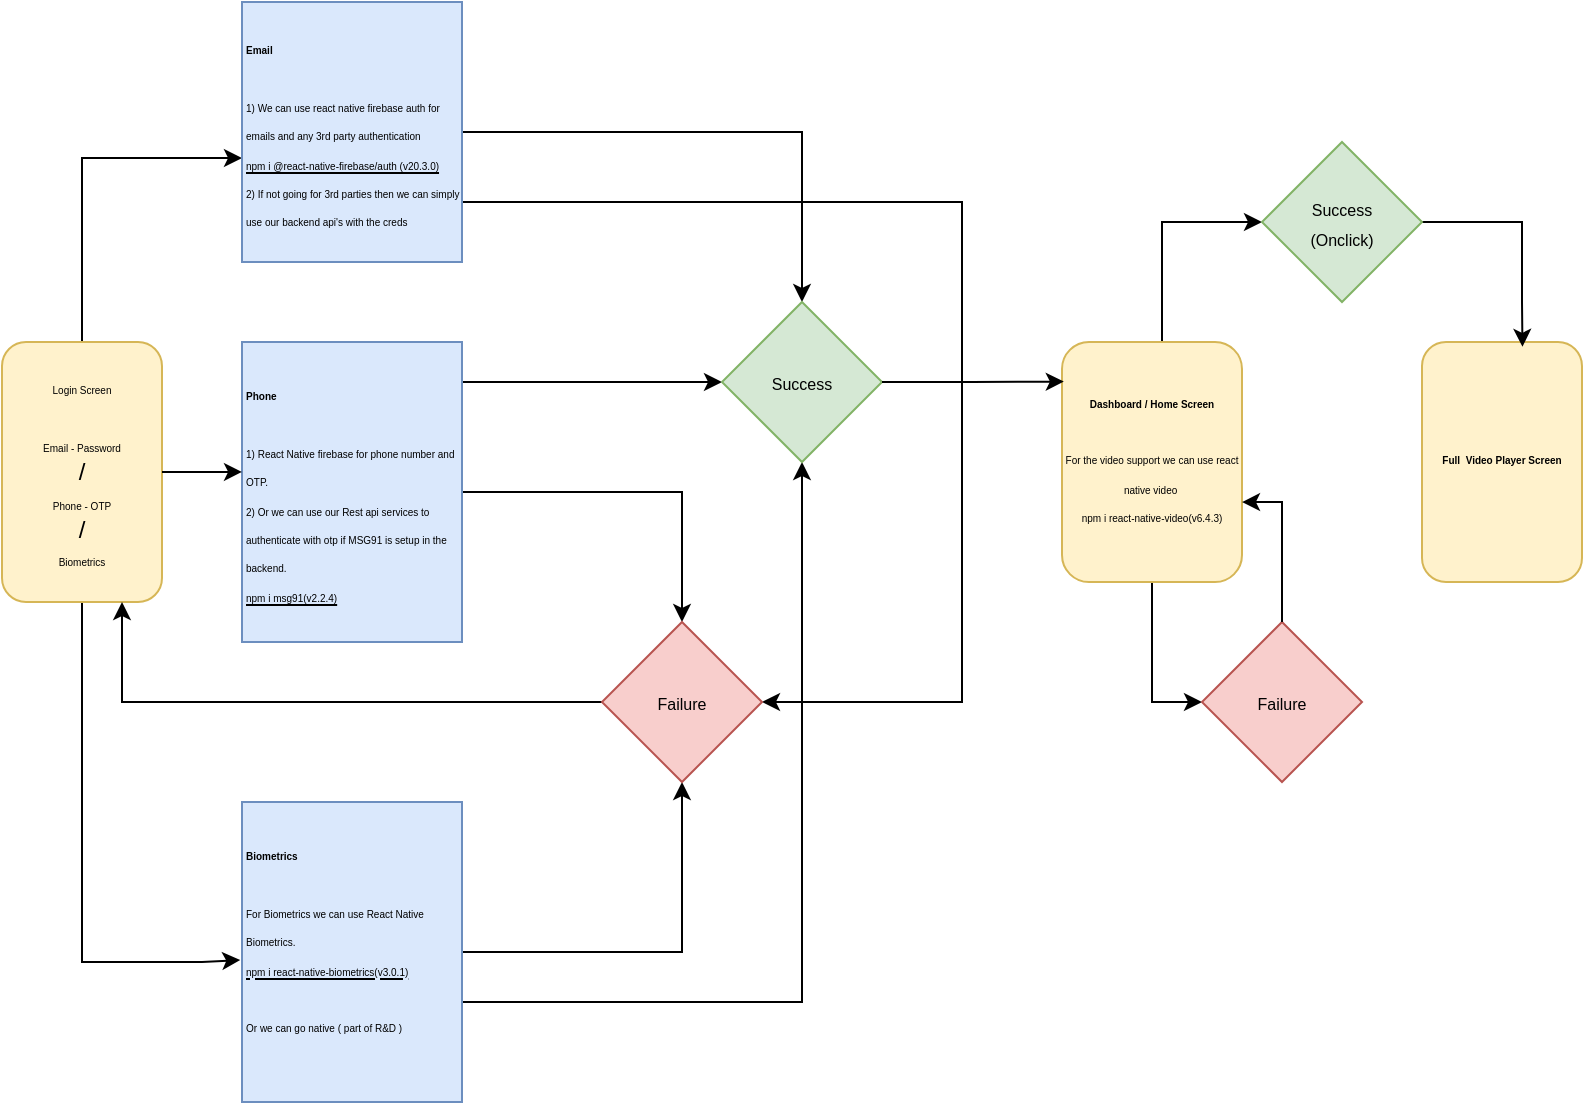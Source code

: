 <mxfile version="24.7.7">
  <diagram name="Page-1" id="oaQIIAKfHLpsXldNzGFO">
    <mxGraphModel dx="763" dy="492" grid="1" gridSize="10" guides="1" tooltips="1" connect="1" arrows="1" fold="1" page="1" pageScale="1" pageWidth="827" pageHeight="1169" math="0" shadow="0">
      <root>
        <mxCell id="0" />
        <mxCell id="1" parent="0" />
        <mxCell id="cIP_lar1Pl5s2tmm1vay-6" style="edgeStyle=orthogonalEdgeStyle;rounded=0;orthogonalLoop=1;jettySize=auto;html=1;exitX=0.5;exitY=0;exitDx=0;exitDy=0;entryX=0;entryY=0.6;entryDx=0;entryDy=0;entryPerimeter=0;" edge="1" parent="1" source="cIP_lar1Pl5s2tmm1vay-1" target="cIP_lar1Pl5s2tmm1vay-5">
          <mxGeometry relative="1" as="geometry">
            <mxPoint x="55.148" y="140" as="targetPoint" />
          </mxGeometry>
        </mxCell>
        <mxCell id="cIP_lar1Pl5s2tmm1vay-13" style="edgeStyle=orthogonalEdgeStyle;rounded=0;orthogonalLoop=1;jettySize=auto;html=1;entryX=-0.008;entryY=0.527;entryDx=0;entryDy=0;entryPerimeter=0;" edge="1" parent="1" source="cIP_lar1Pl5s2tmm1vay-1" target="cIP_lar1Pl5s2tmm1vay-11">
          <mxGeometry relative="1" as="geometry">
            <mxPoint x="60.0" y="500" as="targetPoint" />
            <Array as="points">
              <mxPoint x="60" y="530" />
              <mxPoint x="120" y="530" />
            </Array>
          </mxGeometry>
        </mxCell>
        <mxCell id="cIP_lar1Pl5s2tmm1vay-1" value="&lt;span style=&quot;font-size: 5px;&quot;&gt;Login Screen&lt;/span&gt;&lt;div&gt;&lt;span style=&quot;font-size: 5px;&quot;&gt;&lt;br&gt;&lt;/span&gt;&lt;div&gt;&lt;span style=&quot;font-size: 5px;&quot;&gt;Email - Password&lt;/span&gt;&lt;/div&gt;&lt;div&gt;/&lt;/div&gt;&lt;div&gt;&lt;span style=&quot;font-size: 5px;&quot;&gt;Phone - OTP&lt;/span&gt;&lt;/div&gt;&lt;div&gt;&lt;font style=&quot;font-size: 12px;&quot;&gt;/&lt;/font&gt;&lt;/div&gt;&lt;div&gt;&lt;span style=&quot;font-size: 5px;&quot;&gt;Biometrics&lt;/span&gt;&lt;/div&gt;&lt;/div&gt;" style="rounded=1;whiteSpace=wrap;html=1;fillColor=#fff2cc;strokeColor=#d6b656;" vertex="1" parent="1">
          <mxGeometry x="20" y="220" width="80" height="130" as="geometry" />
        </mxCell>
        <mxCell id="cIP_lar1Pl5s2tmm1vay-28" style="edgeStyle=orthogonalEdgeStyle;rounded=0;orthogonalLoop=1;jettySize=auto;html=1;entryX=0;entryY=0.5;entryDx=0;entryDy=0;" edge="1" parent="1" source="cIP_lar1Pl5s2tmm1vay-3" target="cIP_lar1Pl5s2tmm1vay-27">
          <mxGeometry relative="1" as="geometry">
            <Array as="points">
              <mxPoint x="600" y="160" />
            </Array>
          </mxGeometry>
        </mxCell>
        <mxCell id="cIP_lar1Pl5s2tmm1vay-31" style="edgeStyle=orthogonalEdgeStyle;rounded=0;orthogonalLoop=1;jettySize=auto;html=1;entryX=0;entryY=0.5;entryDx=0;entryDy=0;" edge="1" parent="1" source="cIP_lar1Pl5s2tmm1vay-3" target="cIP_lar1Pl5s2tmm1vay-30">
          <mxGeometry relative="1" as="geometry" />
        </mxCell>
        <mxCell id="cIP_lar1Pl5s2tmm1vay-3" value="&lt;div&gt;&lt;div style=&quot;&quot;&gt;&lt;span style=&quot;font-size: 5px;&quot;&gt;&lt;b&gt;Dashboard / Home Screen&lt;/b&gt;&lt;/span&gt;&lt;/div&gt;&lt;div style=&quot;&quot;&gt;&lt;span style=&quot;font-size: 5px;&quot;&gt;&lt;br&gt;&lt;/span&gt;&lt;/div&gt;&lt;div style=&quot;&quot;&gt;&lt;span style=&quot;font-size: 5px;&quot;&gt;For the video support we can use react native video&amp;nbsp;&lt;/span&gt;&lt;/div&gt;&lt;div style=&quot;&quot;&gt;&lt;span style=&quot;font-size: 5px;&quot;&gt;npm i react-native-video(v6.4.3)&lt;/span&gt;&lt;/div&gt;&lt;div style=&quot;font-size: 5px;&quot;&gt;&lt;br&gt;&lt;/div&gt;&lt;/div&gt;" style="rounded=1;whiteSpace=wrap;html=1;fillColor=#fff2cc;strokeColor=#d6b656;" vertex="1" parent="1">
          <mxGeometry x="550" y="220" width="90" height="120" as="geometry" />
        </mxCell>
        <mxCell id="cIP_lar1Pl5s2tmm1vay-20" style="edgeStyle=orthogonalEdgeStyle;rounded=0;orthogonalLoop=1;jettySize=auto;html=1;" edge="1" parent="1" source="cIP_lar1Pl5s2tmm1vay-5" target="cIP_lar1Pl5s2tmm1vay-15">
          <mxGeometry relative="1" as="geometry" />
        </mxCell>
        <mxCell id="cIP_lar1Pl5s2tmm1vay-23" style="edgeStyle=orthogonalEdgeStyle;rounded=0;orthogonalLoop=1;jettySize=auto;html=1;entryX=1;entryY=0.5;entryDx=0;entryDy=0;" edge="1" parent="1" source="cIP_lar1Pl5s2tmm1vay-5" target="cIP_lar1Pl5s2tmm1vay-16">
          <mxGeometry relative="1" as="geometry">
            <mxPoint x="350" y="320.0" as="targetPoint" />
            <Array as="points">
              <mxPoint x="500" y="150" />
              <mxPoint x="500" y="400" />
            </Array>
          </mxGeometry>
        </mxCell>
        <mxCell id="cIP_lar1Pl5s2tmm1vay-5" value="&lt;div style=&quot;&quot;&gt;&lt;div style=&quot;&quot;&gt;&lt;span style=&quot;font-size: 5px;&quot;&gt;&lt;b&gt;Email&lt;/b&gt;&lt;/span&gt;&lt;/div&gt;&lt;div style=&quot;&quot;&gt;&lt;span style=&quot;font-size: 5px;&quot;&gt;&lt;br&gt;&lt;/span&gt;&lt;/div&gt;&lt;div style=&quot;&quot;&gt;&lt;span style=&quot;font-size: 5px;&quot;&gt;1) We can use react native firebase auth for emails and any 3rd party authentication&lt;/span&gt;&lt;/div&gt;&lt;div style=&quot;&quot;&gt;&lt;span style=&quot;font-size: 5px;&quot;&gt;&lt;u&gt;npm i @react-native-firebase/auth (v20.3.0)&lt;/u&gt;&lt;/span&gt;&lt;/div&gt;&lt;div style=&quot;&quot;&gt;&lt;span style=&quot;font-size: 5px;&quot;&gt;2) If not going for 3rd parties then we can simply use our backend api&#39;s with the creds&lt;/span&gt;&lt;/div&gt;&lt;/div&gt;" style="rounded=0;whiteSpace=wrap;html=1;fillColor=#dae8fc;strokeColor=#6c8ebf;align=left;" vertex="1" parent="1">
          <mxGeometry x="140" y="50" width="110" height="130" as="geometry" />
        </mxCell>
        <mxCell id="cIP_lar1Pl5s2tmm1vay-21" style="edgeStyle=orthogonalEdgeStyle;rounded=0;orthogonalLoop=1;jettySize=auto;html=1;entryX=0;entryY=0.5;entryDx=0;entryDy=0;" edge="1" parent="1" source="cIP_lar1Pl5s2tmm1vay-7" target="cIP_lar1Pl5s2tmm1vay-15">
          <mxGeometry relative="1" as="geometry">
            <Array as="points">
              <mxPoint x="280" y="240" />
              <mxPoint x="280" y="240" />
            </Array>
          </mxGeometry>
        </mxCell>
        <mxCell id="cIP_lar1Pl5s2tmm1vay-24" style="edgeStyle=orthogonalEdgeStyle;rounded=0;orthogonalLoop=1;jettySize=auto;html=1;entryX=0.5;entryY=0;entryDx=0;entryDy=0;" edge="1" parent="1" source="cIP_lar1Pl5s2tmm1vay-7" target="cIP_lar1Pl5s2tmm1vay-16">
          <mxGeometry relative="1" as="geometry" />
        </mxCell>
        <mxCell id="cIP_lar1Pl5s2tmm1vay-7" value="&lt;div style=&quot;&quot;&gt;&lt;div style=&quot;&quot;&gt;&lt;div&gt;&lt;span style=&quot;font-size: 5px;&quot;&gt;&lt;b&gt;Phone&lt;/b&gt;&lt;/span&gt;&lt;/div&gt;&lt;div&gt;&lt;span style=&quot;font-size: 5px;&quot;&gt;&lt;br&gt;&lt;/span&gt;&lt;/div&gt;&lt;div&gt;&lt;span style=&quot;font-size: 5px;&quot;&gt;1) React Native firebase for phone number and OTP.&lt;/span&gt;&lt;/div&gt;&lt;div&gt;&lt;span style=&quot;font-size: 5px;&quot;&gt;2) Or we can use our Rest api services to authenticate with otp if&amp;nbsp;&lt;/span&gt;&lt;span style=&quot;font-size: 5px; background-color: initial;&quot;&gt;MSG91 is setup in the backend.&lt;/span&gt;&lt;/div&gt;&lt;div&gt;&lt;span style=&quot;font-size: 5px;&quot;&gt;&lt;u&gt;npm i msg91(v2.2.4)&lt;/u&gt;&lt;/span&gt;&lt;/div&gt;&lt;/div&gt;&lt;/div&gt;" style="rounded=0;whiteSpace=wrap;html=1;fillColor=#dae8fc;strokeColor=#6c8ebf;align=left;" vertex="1" parent="1">
          <mxGeometry x="140" y="220" width="110" height="150" as="geometry" />
        </mxCell>
        <mxCell id="cIP_lar1Pl5s2tmm1vay-9" style="edgeStyle=orthogonalEdgeStyle;rounded=0;orthogonalLoop=1;jettySize=auto;html=1;entryX=0;entryY=0.433;entryDx=0;entryDy=0;entryPerimeter=0;" edge="1" parent="1" source="cIP_lar1Pl5s2tmm1vay-1" target="cIP_lar1Pl5s2tmm1vay-7">
          <mxGeometry relative="1" as="geometry" />
        </mxCell>
        <mxCell id="cIP_lar1Pl5s2tmm1vay-22" style="edgeStyle=orthogonalEdgeStyle;rounded=0;orthogonalLoop=1;jettySize=auto;html=1;entryX=0.5;entryY=1;entryDx=0;entryDy=0;" edge="1" parent="1" source="cIP_lar1Pl5s2tmm1vay-11" target="cIP_lar1Pl5s2tmm1vay-15">
          <mxGeometry relative="1" as="geometry">
            <mxPoint x="350" y="300.0" as="targetPoint" />
            <Array as="points">
              <mxPoint x="420" y="550" />
            </Array>
          </mxGeometry>
        </mxCell>
        <mxCell id="cIP_lar1Pl5s2tmm1vay-25" style="edgeStyle=orthogonalEdgeStyle;rounded=0;orthogonalLoop=1;jettySize=auto;html=1;entryX=0.5;entryY=1;entryDx=0;entryDy=0;" edge="1" parent="1" source="cIP_lar1Pl5s2tmm1vay-11" target="cIP_lar1Pl5s2tmm1vay-16">
          <mxGeometry relative="1" as="geometry" />
        </mxCell>
        <mxCell id="cIP_lar1Pl5s2tmm1vay-11" value="&lt;div style=&quot;&quot;&gt;&lt;div style=&quot;&quot;&gt;&lt;div&gt;&lt;span style=&quot;font-size: 5px;&quot;&gt;&lt;b&gt;Biometrics&lt;/b&gt;&lt;/span&gt;&lt;/div&gt;&lt;div&gt;&lt;span style=&quot;font-size: 5px;&quot;&gt;&lt;b&gt;&lt;br&gt;&lt;/b&gt;&lt;/span&gt;&lt;/div&gt;&lt;div&gt;&lt;span style=&quot;font-size: 5px;&quot;&gt;For Biometrics we can use&amp;nbsp;&lt;/span&gt;&lt;span style=&quot;font-size: 5px; background-color: initial;&quot;&gt;React Native Biometrics.&lt;/span&gt;&lt;/div&gt;&lt;div&gt;&lt;span style=&quot;font-size: 5px;&quot;&gt;&lt;u&gt;npm i react-native-biometrics(v3.0.1)&lt;/u&gt;&lt;/span&gt;&lt;/div&gt;&lt;div&gt;&lt;br&gt;&lt;/div&gt;&lt;div&gt;&lt;span style=&quot;font-size: 5px;&quot;&gt;Or we can go native ( part of R&amp;amp;D )&lt;/span&gt;&lt;/div&gt;&lt;div&gt;&lt;br&gt;&lt;/div&gt;&lt;/div&gt;&lt;/div&gt;" style="rounded=0;whiteSpace=wrap;html=1;fillColor=#dae8fc;strokeColor=#6c8ebf;align=left;" vertex="1" parent="1">
          <mxGeometry x="140" y="450" width="110" height="150" as="geometry" />
        </mxCell>
        <mxCell id="cIP_lar1Pl5s2tmm1vay-15" value="&lt;font style=&quot;font-size: 8px;&quot;&gt;Success&lt;/font&gt;" style="rhombus;whiteSpace=wrap;html=1;fillColor=#d5e8d4;strokeColor=#82b366;" vertex="1" parent="1">
          <mxGeometry x="380" y="200" width="80" height="80" as="geometry" />
        </mxCell>
        <mxCell id="cIP_lar1Pl5s2tmm1vay-19" value="" style="edgeStyle=orthogonalEdgeStyle;rounded=0;orthogonalLoop=1;jettySize=auto;html=1;entryX=0.75;entryY=1;entryDx=0;entryDy=0;" edge="1" parent="1" source="cIP_lar1Pl5s2tmm1vay-16" target="cIP_lar1Pl5s2tmm1vay-1">
          <mxGeometry relative="1" as="geometry">
            <mxPoint x="80" y="400" as="targetPoint" />
          </mxGeometry>
        </mxCell>
        <mxCell id="cIP_lar1Pl5s2tmm1vay-16" value="&lt;font style=&quot;font-size: 8px;&quot;&gt;Failure&lt;/font&gt;" style="rhombus;whiteSpace=wrap;html=1;fillColor=#f8cecc;strokeColor=#b85450;" vertex="1" parent="1">
          <mxGeometry x="320" y="360" width="80" height="80" as="geometry" />
        </mxCell>
        <mxCell id="cIP_lar1Pl5s2tmm1vay-17" style="edgeStyle=orthogonalEdgeStyle;rounded=0;orthogonalLoop=1;jettySize=auto;html=1;entryX=0.01;entryY=0.165;entryDx=0;entryDy=0;entryPerimeter=0;" edge="1" parent="1" source="cIP_lar1Pl5s2tmm1vay-15" target="cIP_lar1Pl5s2tmm1vay-3">
          <mxGeometry relative="1" as="geometry" />
        </mxCell>
        <mxCell id="cIP_lar1Pl5s2tmm1vay-26" value="&lt;div style=&quot;&quot;&gt;&lt;span style=&quot;font-size: 5px;&quot;&gt;&lt;b&gt;Full&amp;nbsp; Video Player Screen&lt;/b&gt;&lt;/span&gt;&lt;/div&gt;&lt;div style=&quot;font-size: 5px;&quot;&gt;&lt;br&gt;&lt;/div&gt;" style="rounded=1;whiteSpace=wrap;html=1;fillColor=#fff2cc;strokeColor=#d6b656;" vertex="1" parent="1">
          <mxGeometry x="730" y="220" width="80" height="120" as="geometry" />
        </mxCell>
        <mxCell id="cIP_lar1Pl5s2tmm1vay-29" style="edgeStyle=orthogonalEdgeStyle;rounded=0;orthogonalLoop=1;jettySize=auto;html=1;entryX=0.628;entryY=0.02;entryDx=0;entryDy=0;entryPerimeter=0;" edge="1" parent="1" source="cIP_lar1Pl5s2tmm1vay-27" target="cIP_lar1Pl5s2tmm1vay-26">
          <mxGeometry relative="1" as="geometry">
            <mxPoint x="780" y="210" as="targetPoint" />
            <Array as="points">
              <mxPoint x="780" y="160" />
              <mxPoint x="780" y="200" />
            </Array>
          </mxGeometry>
        </mxCell>
        <mxCell id="cIP_lar1Pl5s2tmm1vay-27" value="&lt;font style=&quot;font-size: 8px;&quot;&gt;Success&lt;br&gt;(Onclick)&lt;/font&gt;" style="rhombus;whiteSpace=wrap;html=1;fillColor=#d5e8d4;strokeColor=#82b366;" vertex="1" parent="1">
          <mxGeometry x="650" y="120" width="80" height="80" as="geometry" />
        </mxCell>
        <mxCell id="cIP_lar1Pl5s2tmm1vay-30" value="&lt;font style=&quot;font-size: 8px;&quot;&gt;Failure&lt;/font&gt;" style="rhombus;whiteSpace=wrap;html=1;fillColor=#f8cecc;strokeColor=#b85450;" vertex="1" parent="1">
          <mxGeometry x="620" y="360" width="80" height="80" as="geometry" />
        </mxCell>
        <mxCell id="cIP_lar1Pl5s2tmm1vay-32" style="edgeStyle=orthogonalEdgeStyle;rounded=0;orthogonalLoop=1;jettySize=auto;html=1;entryX=1;entryY=0.667;entryDx=0;entryDy=0;entryPerimeter=0;" edge="1" parent="1" source="cIP_lar1Pl5s2tmm1vay-30" target="cIP_lar1Pl5s2tmm1vay-3">
          <mxGeometry relative="1" as="geometry" />
        </mxCell>
      </root>
    </mxGraphModel>
  </diagram>
</mxfile>
